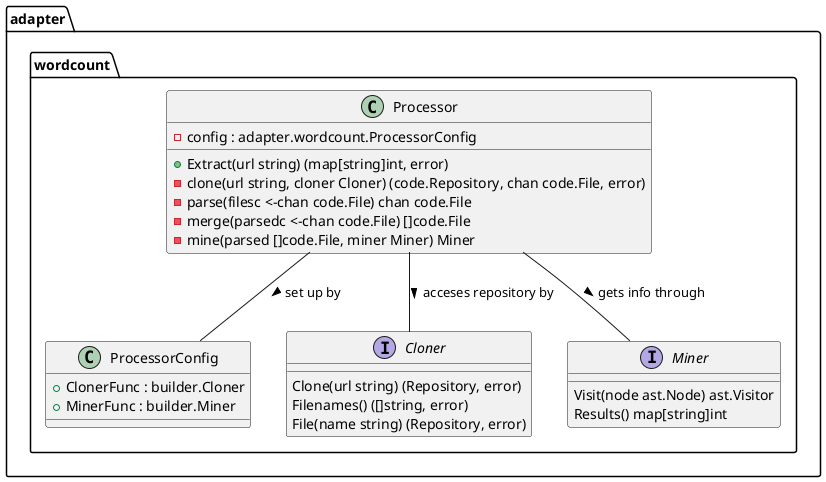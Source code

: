 @@startuml Package adapter/wordcount Class Diagram

package adapter.wordcount {
    class adapter.wordcount.Processor {
        - config : adapter.wordcount.ProcessorConfig
        + Extract(url string) (map[string]int, error)
        - clone(url string, cloner Cloner) (code.Repository, chan code.File, error)
        - parse(filesc <-chan code.File) chan code.File
        - merge(parsedc <-chan code.File) []code.File
        - mine(parsed []code.File, miner Miner) Miner
    }

    class adapter.wordcount.ProcessorConfig {
        + ClonerFunc : builder.Cloner
        + MinerFunc : builder.Miner
    }

    interface adapter.wordcount.Cloner {
        Clone(url string) (Repository, error)
        Filenames() ([]string, error)
        File(name string) (Repository, error)
    }

    interface adapter.wordcount.Miner {
        Visit(node ast.Node) ast.Visitor
        Results() map[string]int
    }

    adapter.wordcount.Processor -- adapter.wordcount.ProcessorConfig : set up by >
    adapter.wordcount.Processor -- adapter.wordcount.Cloner : acceses repository by >
    adapter.wordcount.Processor -- adapter.wordcount.Miner : gets info through >
}

@@enduml
